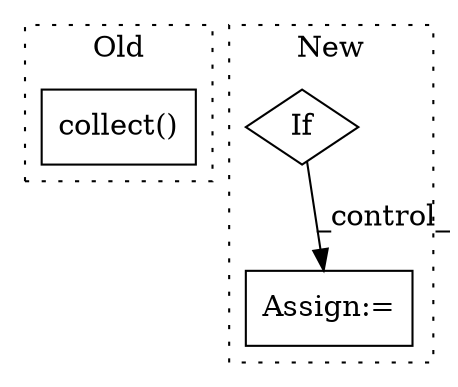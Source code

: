 digraph G {
subgraph cluster0 {
1 [label="collect()" a="75" s="3233" l="26" shape="box"];
label = "Old";
style="dotted";
}
subgraph cluster1 {
2 [label="If" a="96" s="7014" l="3" shape="diamond"];
3 [label="Assign:=" a="68" s="7151" l="3" shape="box"];
label = "New";
style="dotted";
}
2 -> 3 [label="_control_"];
}
